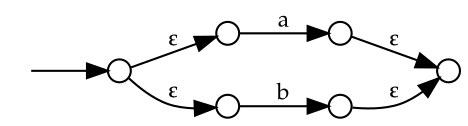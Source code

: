digraph NFA {
	graph [fontname=Palatino, fontsize=11, rankdir="LR", margin=0
	      compound="true"];
	node [fontname=Palatino, fontsize=11, width="0.15", height="0.15"];
	edge [fontname="Palatino", fontsize=11];

	0 [shape=point, style=invis]
	1 [shape=circle, label=""]
	2 [shape=circle, label=""]
	3 [shape=circle, label=""]
	4 [shape=circle, label=""]
	5 [shape=circle, label=""]
	6 [shape=circle, label=""]



	0 -> 1 [label=""]

	1 -> 2 [label="&#949;"]
	2 -> 3 [label="a"]
	3 -> 4 [label="&#949;"]

	1 -> 5 [label="&#949;"]
	5 -> 6 [label="b"]	
	6 -> 4 [label="&#949;"]
}
